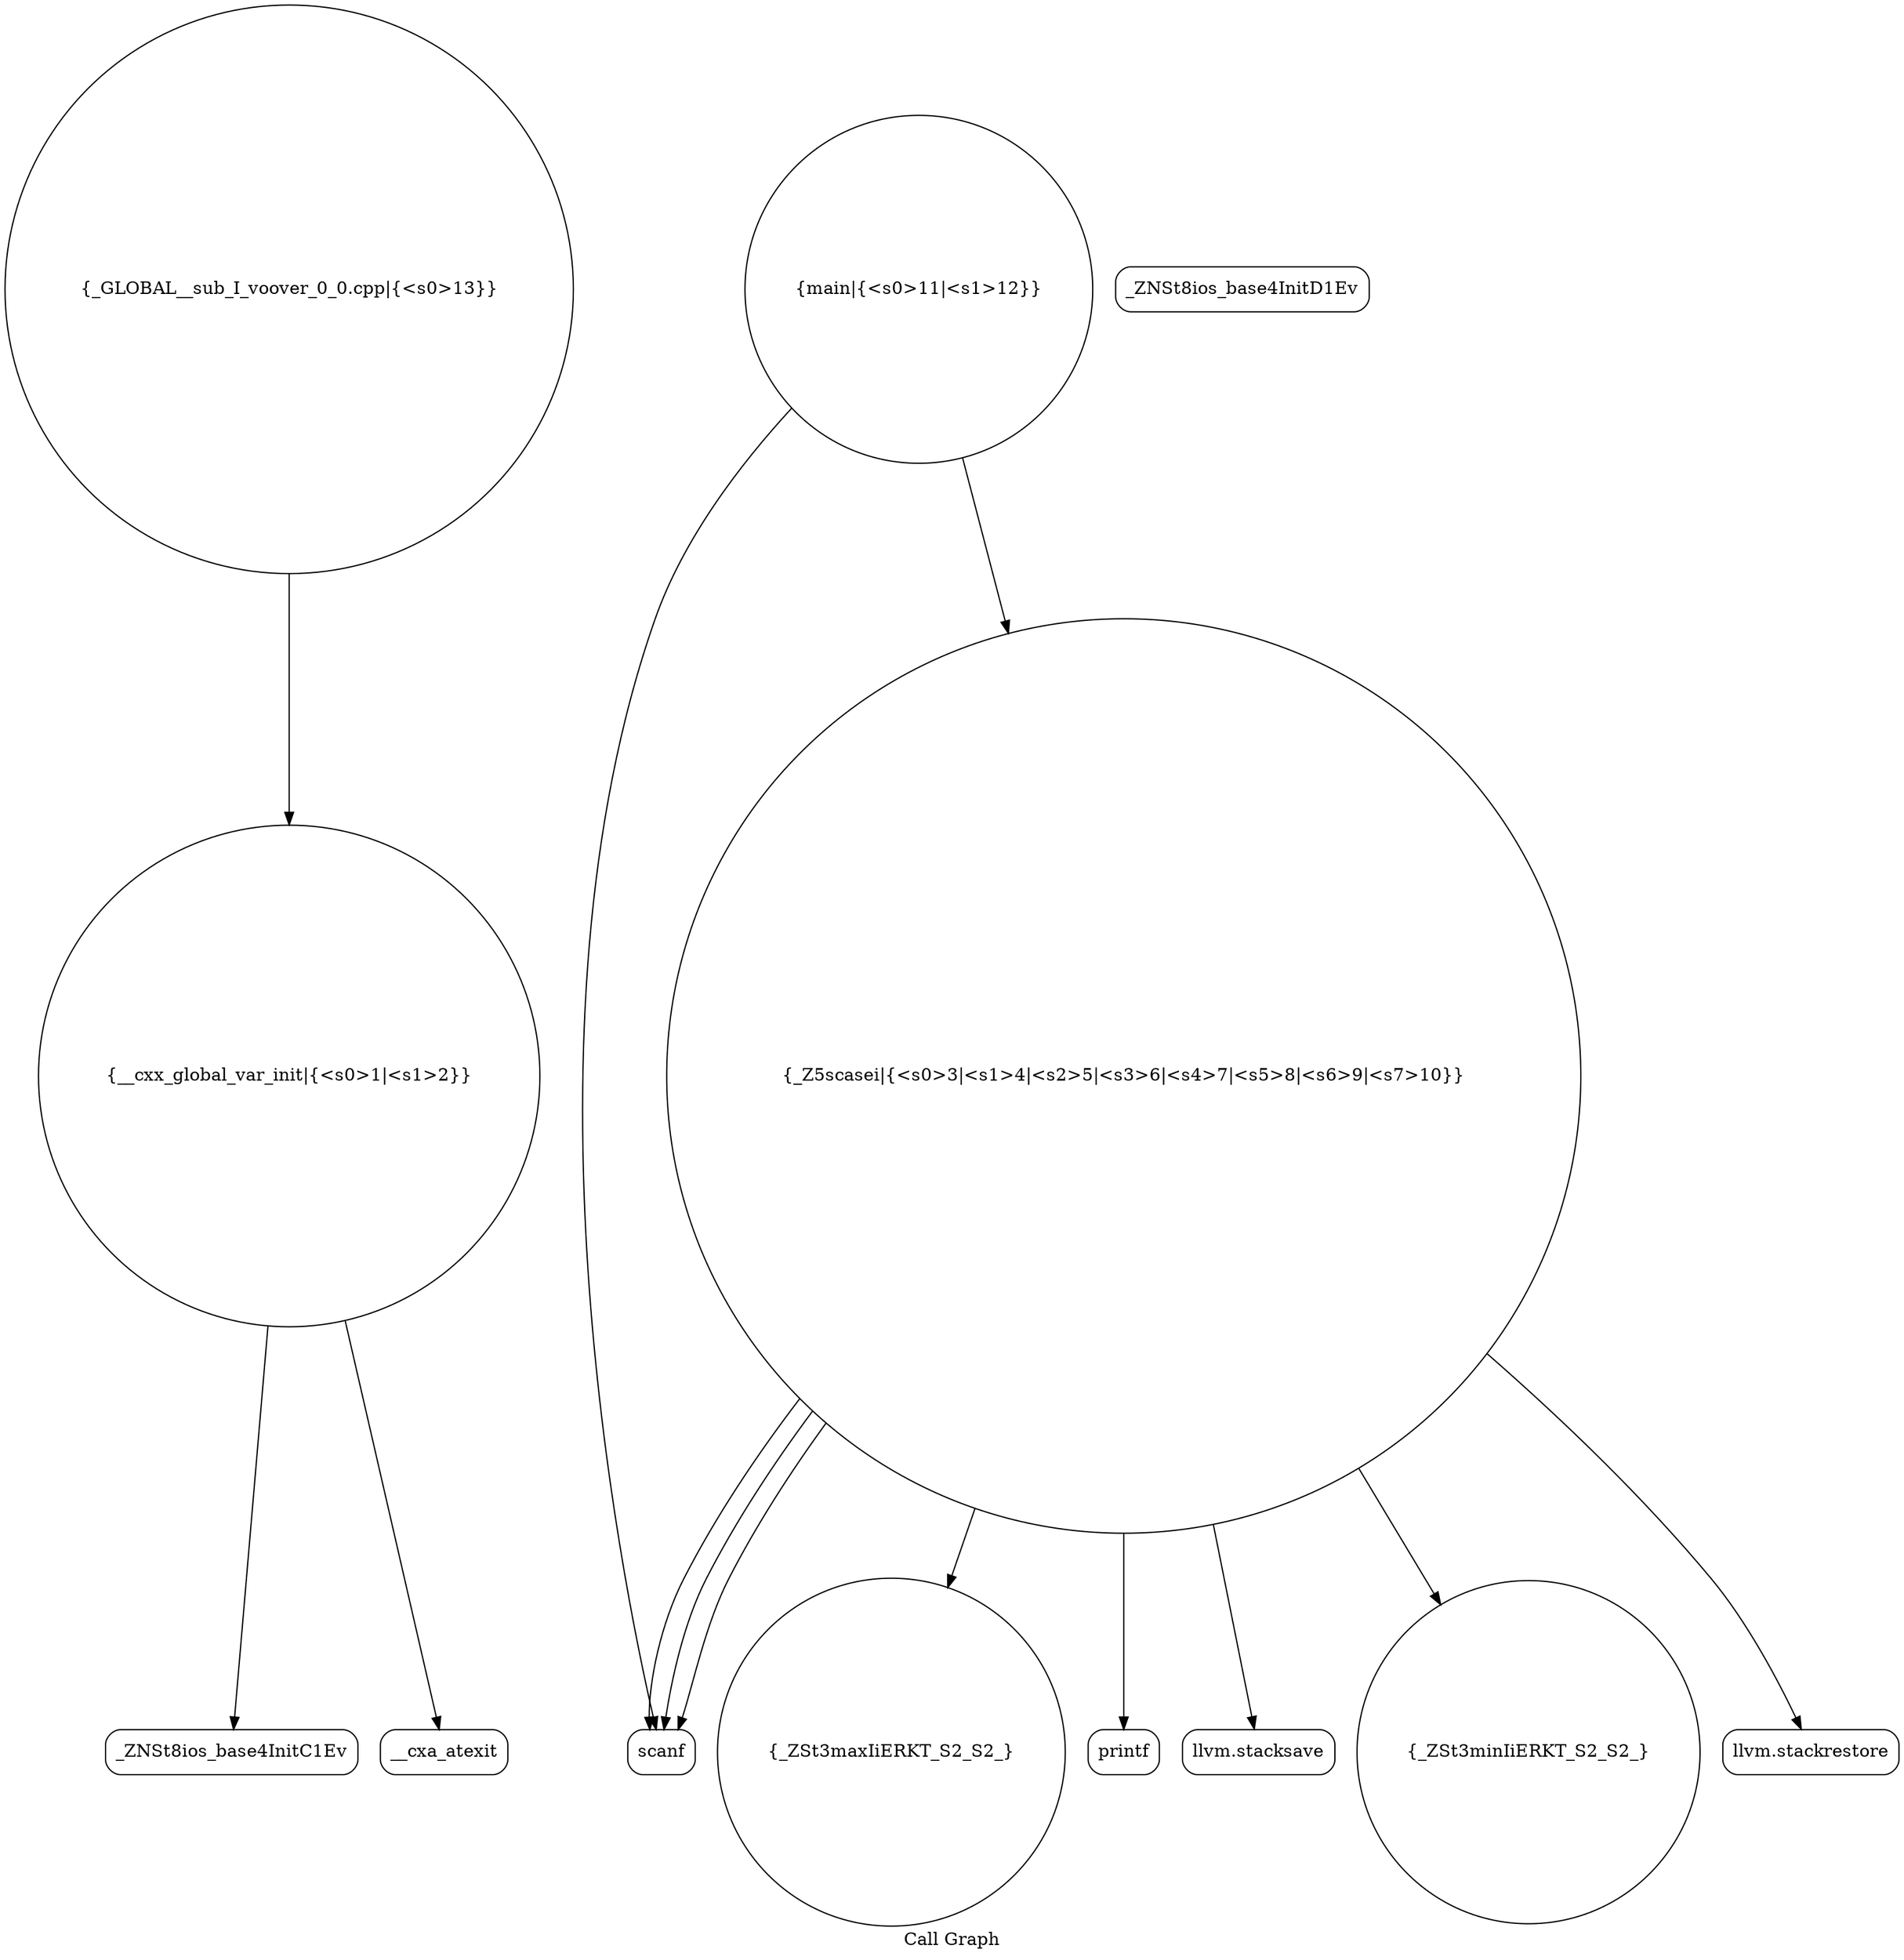 digraph "Call Graph" {
	label="Call Graph";

	Node0x561b71689e70 [shape=record,shape=circle,label="{__cxx_global_var_init|{<s0>1|<s1>2}}"];
	Node0x561b71689e70:s0 -> Node0x561b7168a300[color=black];
	Node0x561b71689e70:s1 -> Node0x561b7168a400[color=black];
	Node0x561b7168a600 [shape=record,shape=circle,label="{_ZSt3maxIiERKT_S2_S2_}"];
	Node0x561b7168a380 [shape=record,shape=Mrecord,label="{_ZNSt8ios_base4InitD1Ev}"];
	Node0x561b7168a700 [shape=record,shape=Mrecord,label="{printf}"];
	Node0x561b7168a480 [shape=record,shape=circle,label="{_Z5scasei|{<s0>3|<s1>4|<s2>5|<s3>6|<s4>7|<s5>8|<s6>9|<s7>10}}"];
	Node0x561b7168a480:s0 -> Node0x561b7168a500[color=black];
	Node0x561b7168a480:s1 -> Node0x561b7168a580[color=black];
	Node0x561b7168a480:s2 -> Node0x561b7168a500[color=black];
	Node0x561b7168a480:s3 -> Node0x561b7168a500[color=black];
	Node0x561b7168a480:s4 -> Node0x561b7168a600[color=black];
	Node0x561b7168a480:s5 -> Node0x561b7168a680[color=black];
	Node0x561b7168a480:s6 -> Node0x561b7168a700[color=black];
	Node0x561b7168a480:s7 -> Node0x561b7168a780[color=black];
	Node0x561b7168a800 [shape=record,shape=circle,label="{main|{<s0>11|<s1>12}}"];
	Node0x561b7168a800:s0 -> Node0x561b7168a500[color=black];
	Node0x561b7168a800:s1 -> Node0x561b7168a480[color=black];
	Node0x561b7168a580 [shape=record,shape=Mrecord,label="{llvm.stacksave}"];
	Node0x561b7168a300 [shape=record,shape=Mrecord,label="{_ZNSt8ios_base4InitC1Ev}"];
	Node0x561b7168a680 [shape=record,shape=circle,label="{_ZSt3minIiERKT_S2_S2_}"];
	Node0x561b7168a400 [shape=record,shape=Mrecord,label="{__cxa_atexit}"];
	Node0x561b7168a780 [shape=record,shape=Mrecord,label="{llvm.stackrestore}"];
	Node0x561b7168a500 [shape=record,shape=Mrecord,label="{scanf}"];
	Node0x561b7168a880 [shape=record,shape=circle,label="{_GLOBAL__sub_I_voover_0_0.cpp|{<s0>13}}"];
	Node0x561b7168a880:s0 -> Node0x561b71689e70[color=black];
}
